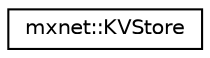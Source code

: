 digraph "Graphical Class Hierarchy"
{
  edge [fontname="Helvetica",fontsize="10",labelfontname="Helvetica",labelfontsize="10"];
  node [fontname="Helvetica",fontsize="10",shape=record];
  rankdir="LR";
  Node1 [label="mxnet::KVStore",height=0.2,width=0.4,color="black", fillcolor="white", style="filled",URL="$classmxnet_1_1KVStore.html",tooltip="distributed key-value store "];
}
